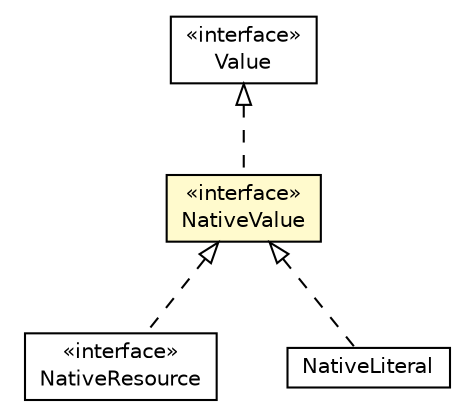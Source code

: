 #!/usr/local/bin/dot
#
# Class diagram 
# Generated by UMLGraph version R5_6-24-gf6e263 (http://www.umlgraph.org/)
#

digraph G {
	edge [fontname="Helvetica",fontsize=10,labelfontname="Helvetica",labelfontsize=10];
	node [fontname="Helvetica",fontsize=10,shape=plaintext];
	nodesep=0.25;
	ranksep=0.5;
	// org.universAAL.context.sesame.sail.model.NativeResource
	c4110 [label=<<table title="org.universAAL.context.sesame.sail.model.NativeResource" border="0" cellborder="1" cellspacing="0" cellpadding="2" port="p" href="./NativeResource.html">
		<tr><td><table border="0" cellspacing="0" cellpadding="1">
<tr><td align="center" balign="center"> &#171;interface&#187; </td></tr>
<tr><td align="center" balign="center"> NativeResource </td></tr>
		</table></td></tr>
		</table>>, URL="./NativeResource.html", fontname="Helvetica", fontcolor="black", fontsize=10.0];
	// org.universAAL.context.sesame.sail.model.NativeValue
	c4112 [label=<<table title="org.universAAL.context.sesame.sail.model.NativeValue" border="0" cellborder="1" cellspacing="0" cellpadding="2" port="p" bgcolor="lemonChiffon" href="./NativeValue.html">
		<tr><td><table border="0" cellspacing="0" cellpadding="1">
<tr><td align="center" balign="center"> &#171;interface&#187; </td></tr>
<tr><td align="center" balign="center"> NativeValue </td></tr>
		</table></td></tr>
		</table>>, URL="./NativeValue.html", fontname="Helvetica", fontcolor="black", fontsize=10.0];
	// org.universAAL.context.sesame.sail.model.NativeLiteral
	c4113 [label=<<table title="org.universAAL.context.sesame.sail.model.NativeLiteral" border="0" cellborder="1" cellspacing="0" cellpadding="2" port="p" href="./NativeLiteral.html">
		<tr><td><table border="0" cellspacing="0" cellpadding="1">
<tr><td align="center" balign="center"> NativeLiteral </td></tr>
		</table></td></tr>
		</table>>, URL="./NativeLiteral.html", fontname="Helvetica", fontcolor="black", fontsize=10.0];
	//org.universAAL.context.sesame.sail.model.NativeResource implements org.universAAL.context.sesame.sail.model.NativeValue
	c4112:p -> c4110:p [dir=back,arrowtail=empty,style=dashed];
	//org.universAAL.context.sesame.sail.model.NativeValue implements org.openrdf.model.Value
	c4155:p -> c4112:p [dir=back,arrowtail=empty,style=dashed];
	//org.universAAL.context.sesame.sail.model.NativeLiteral implements org.universAAL.context.sesame.sail.model.NativeValue
	c4112:p -> c4113:p [dir=back,arrowtail=empty,style=dashed];
	// org.openrdf.model.Value
	c4155 [label=<<table title="org.openrdf.model.Value" border="0" cellborder="1" cellspacing="0" cellpadding="2" port="p" href="http://java.sun.com/j2se/1.4.2/docs/api/org/openrdf/model/Value.html">
		<tr><td><table border="0" cellspacing="0" cellpadding="1">
<tr><td align="center" balign="center"> &#171;interface&#187; </td></tr>
<tr><td align="center" balign="center"> Value </td></tr>
		</table></td></tr>
		</table>>, URL="http://java.sun.com/j2se/1.4.2/docs/api/org/openrdf/model/Value.html", fontname="Helvetica", fontcolor="black", fontsize=10.0];
}

